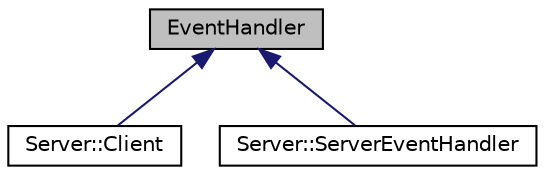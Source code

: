 digraph "EventHandler"
{
 // LATEX_PDF_SIZE
  edge [fontname="Helvetica",fontsize="10",labelfontname="Helvetica",labelfontsize="10"];
  node [fontname="Helvetica",fontsize="10",shape=record];
  Node1 [label="EventHandler",height=0.2,width=0.4,color="black", fillcolor="grey75", style="filled", fontcolor="black",tooltip=" "];
  Node1 -> Node2 [dir="back",color="midnightblue",fontsize="10",style="solid",fontname="Helvetica"];
  Node2 [label="Server::Client",height=0.2,width=0.4,color="black", fillcolor="white", style="filled",URL="$classServer_1_1Client.html",tooltip=" "];
  Node1 -> Node3 [dir="back",color="midnightblue",fontsize="10",style="solid",fontname="Helvetica"];
  Node3 [label="Server::ServerEventHandler",height=0.2,width=0.4,color="black", fillcolor="white", style="filled",URL="$classServer_1_1ServerEventHandler.html",tooltip="ServerEventHandler is used for handling all new connections to the server."];
}
